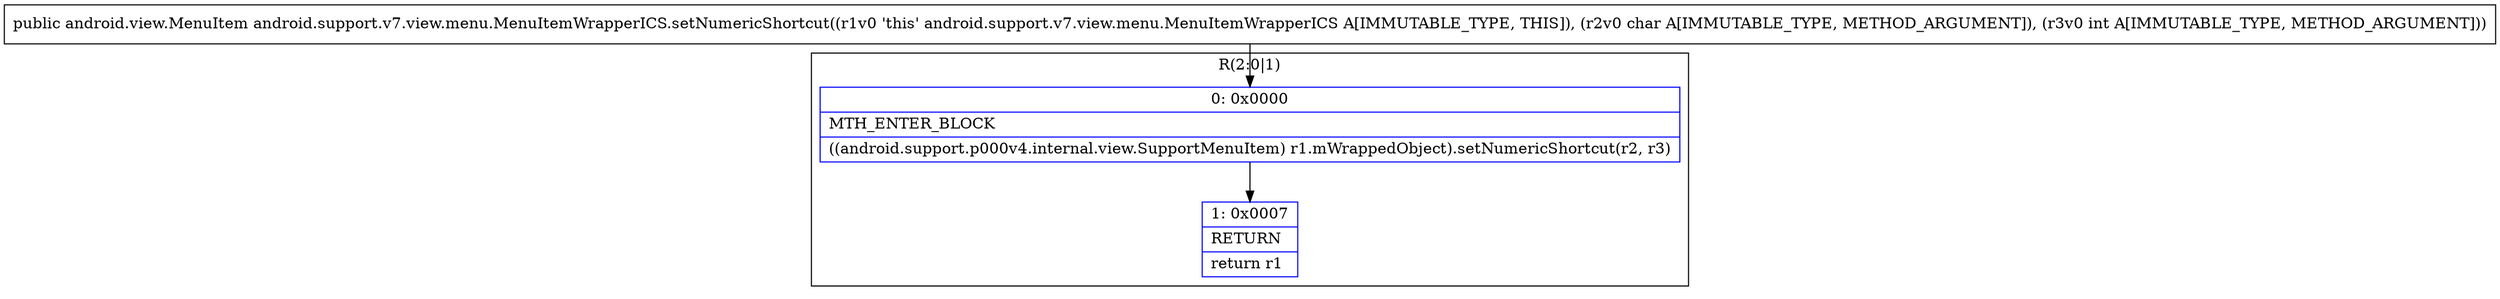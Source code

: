 digraph "CFG forandroid.support.v7.view.menu.MenuItemWrapperICS.setNumericShortcut(CI)Landroid\/view\/MenuItem;" {
subgraph cluster_Region_1529139714 {
label = "R(2:0|1)";
node [shape=record,color=blue];
Node_0 [shape=record,label="{0\:\ 0x0000|MTH_ENTER_BLOCK\l|((android.support.p000v4.internal.view.SupportMenuItem) r1.mWrappedObject).setNumericShortcut(r2, r3)\l}"];
Node_1 [shape=record,label="{1\:\ 0x0007|RETURN\l|return r1\l}"];
}
MethodNode[shape=record,label="{public android.view.MenuItem android.support.v7.view.menu.MenuItemWrapperICS.setNumericShortcut((r1v0 'this' android.support.v7.view.menu.MenuItemWrapperICS A[IMMUTABLE_TYPE, THIS]), (r2v0 char A[IMMUTABLE_TYPE, METHOD_ARGUMENT]), (r3v0 int A[IMMUTABLE_TYPE, METHOD_ARGUMENT])) }"];
MethodNode -> Node_0;
Node_0 -> Node_1;
}

